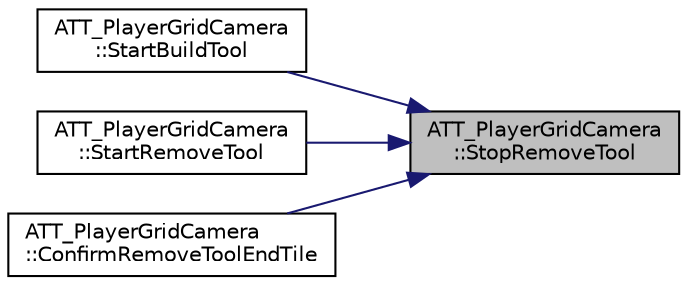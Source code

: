digraph "ATT_PlayerGridCamera::StopRemoveTool"
{
 // LATEX_PDF_SIZE
  edge [fontname="Helvetica",fontsize="10",labelfontname="Helvetica",labelfontsize="10"];
  node [fontname="Helvetica",fontsize="10",shape=record];
  rankdir="RL";
  Node107 [label="ATT_PlayerGridCamera\l::StopRemoveTool",height=0.2,width=0.4,color="black", fillcolor="grey75", style="filled", fontcolor="black",tooltip="Fully Disables the RemoveTool, and cancels any tile deletion."];
  Node107 -> Node108 [dir="back",color="midnightblue",fontsize="10",style="solid",fontname="Helvetica"];
  Node108 [label="ATT_PlayerGridCamera\l::StartBuildTool",height=0.2,width=0.4,color="black", fillcolor="white", style="filled",URL="$class_a_t_t___player_grid_camera.html#a4b6f91d32b63d387425d22faa853895a",tooltip="Spawns a block in edit mode (aka \"ghost block\") to show the player where he is placing down the block..."];
  Node107 -> Node109 [dir="back",color="midnightblue",fontsize="10",style="solid",fontname="Helvetica"];
  Node109 [label="ATT_PlayerGridCamera\l::StartRemoveTool",height=0.2,width=0.4,color="black", fillcolor="white", style="filled",URL="$class_a_t_t___player_grid_camera.html#aa5e54106a559060b452e8f39ac2b83c4",tooltip="Starts RemoveTool, will wait for the player to click a tile to call ConfirmRemoveToolStartTile()."];
  Node107 -> Node110 [dir="back",color="midnightblue",fontsize="10",style="solid",fontname="Helvetica"];
  Node110 [label="ATT_PlayerGridCamera\l::ConfirmRemoveToolEndTile",height=0.2,width=0.4,color="black", fillcolor="white", style="filled",URL="$class_a_t_t___player_grid_camera.html#a26a23b23a58d5bbeab3359dcbd359b3a",tooltip="To be called when StartTile has been confirmed."];
}

